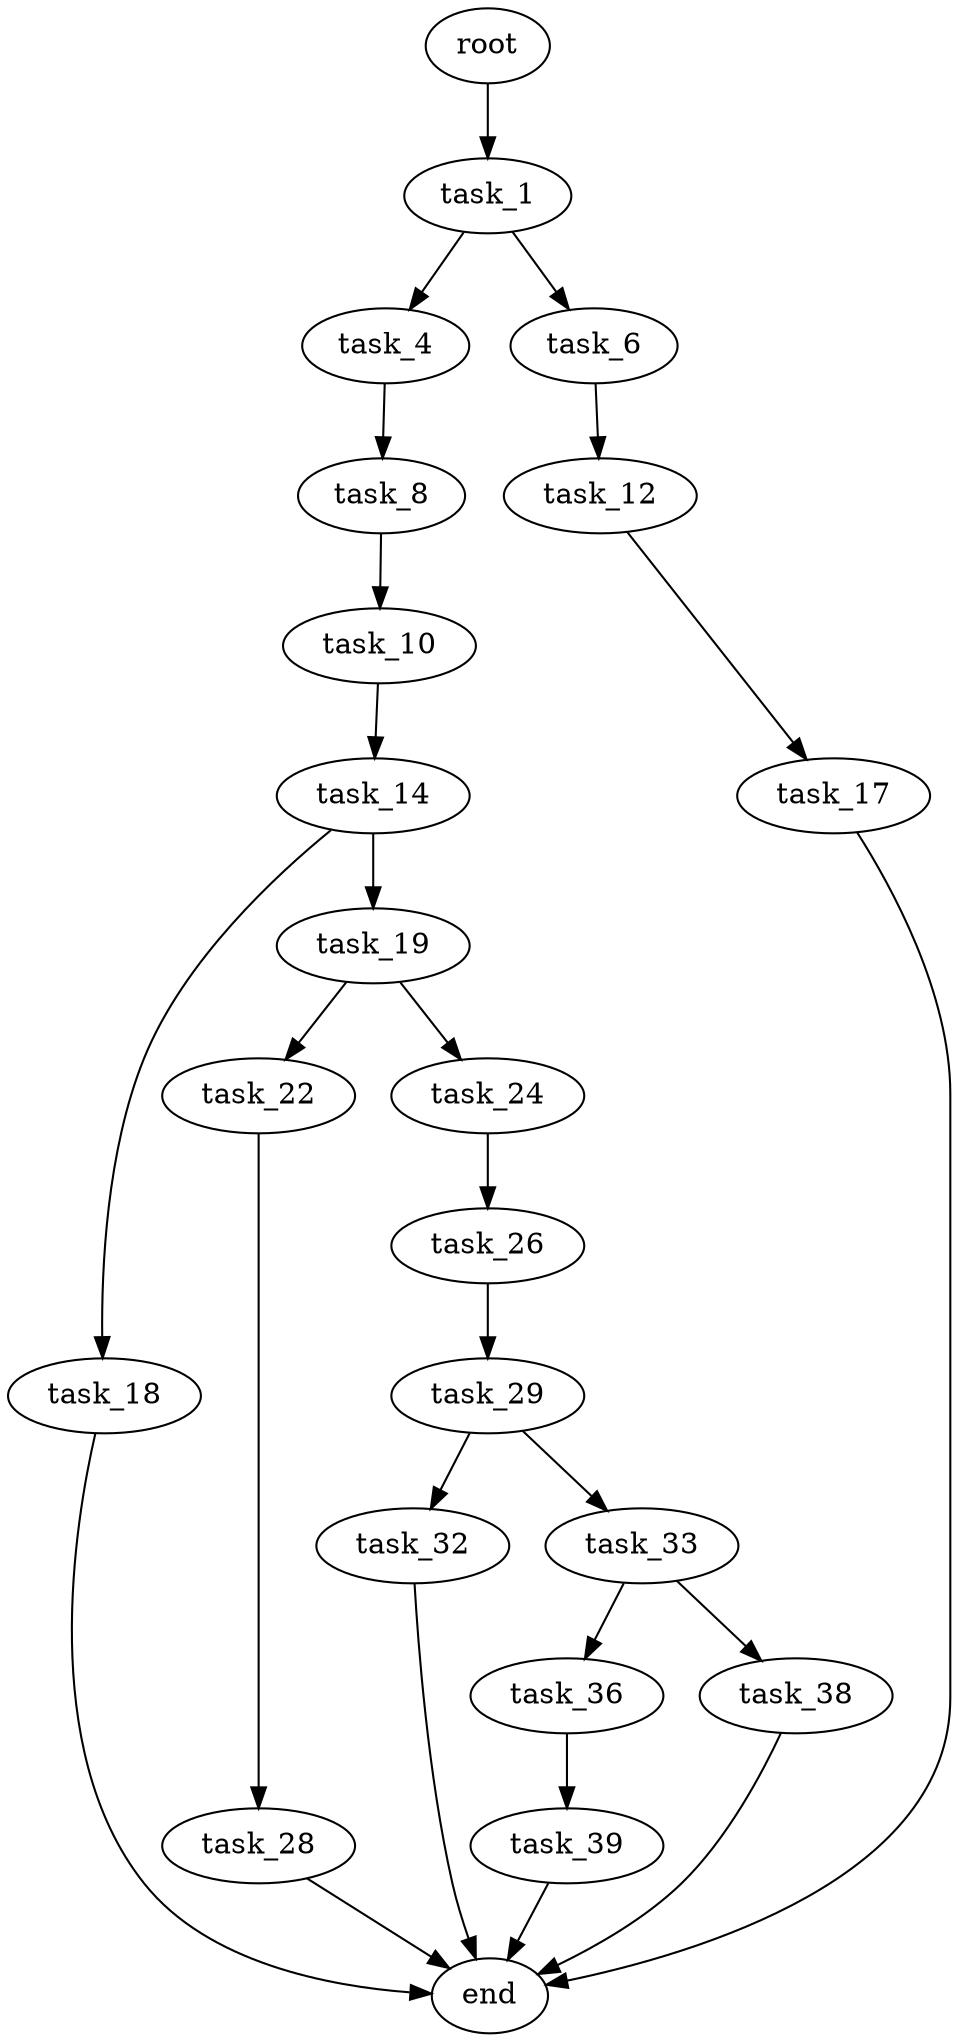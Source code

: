 digraph G {
  root [size="0.000000"];
  task_1 [size="68719476736.000000"];
  task_4 [size="18765524463.000000"];
  task_6 [size="656359627894.000000"];
  task_8 [size="501014227365.000000"];
  task_12 [size="235844913059.000000"];
  task_10 [size="4652563170.000000"];
  task_14 [size="118191358563.000000"];
  task_17 [size="43634437044.000000"];
  task_18 [size="27136001134.000000"];
  task_19 [size="397282294033.000000"];
  end [size="0.000000"];
  task_22 [size="8589934592.000000"];
  task_24 [size="173968515876.000000"];
  task_28 [size="265442347116.000000"];
  task_26 [size="782757789696.000000"];
  task_29 [size="45238141920.000000"];
  task_32 [size="279049808855.000000"];
  task_33 [size="109945489376.000000"];
  task_36 [size="417108149569.000000"];
  task_38 [size="17323868295.000000"];
  task_39 [size="13193907578.000000"];

  root -> task_1 [size="1.000000"];
  task_1 -> task_4 [size="134217728.000000"];
  task_1 -> task_6 [size="134217728.000000"];
  task_4 -> task_8 [size="301989888.000000"];
  task_6 -> task_12 [size="838860800.000000"];
  task_8 -> task_10 [size="411041792.000000"];
  task_12 -> task_17 [size="209715200.000000"];
  task_10 -> task_14 [size="209715200.000000"];
  task_14 -> task_18 [size="209715200.000000"];
  task_14 -> task_19 [size="209715200.000000"];
  task_17 -> end [size="1.000000"];
  task_18 -> end [size="1.000000"];
  task_19 -> task_22 [size="301989888.000000"];
  task_19 -> task_24 [size="301989888.000000"];
  task_22 -> task_28 [size="33554432.000000"];
  task_24 -> task_26 [size="209715200.000000"];
  task_28 -> end [size="1.000000"];
  task_26 -> task_29 [size="679477248.000000"];
  task_29 -> task_32 [size="209715200.000000"];
  task_29 -> task_33 [size="209715200.000000"];
  task_32 -> end [size="1.000000"];
  task_33 -> task_36 [size="75497472.000000"];
  task_33 -> task_38 [size="75497472.000000"];
  task_36 -> task_39 [size="679477248.000000"];
  task_38 -> end [size="1.000000"];
  task_39 -> end [size="1.000000"];
}

